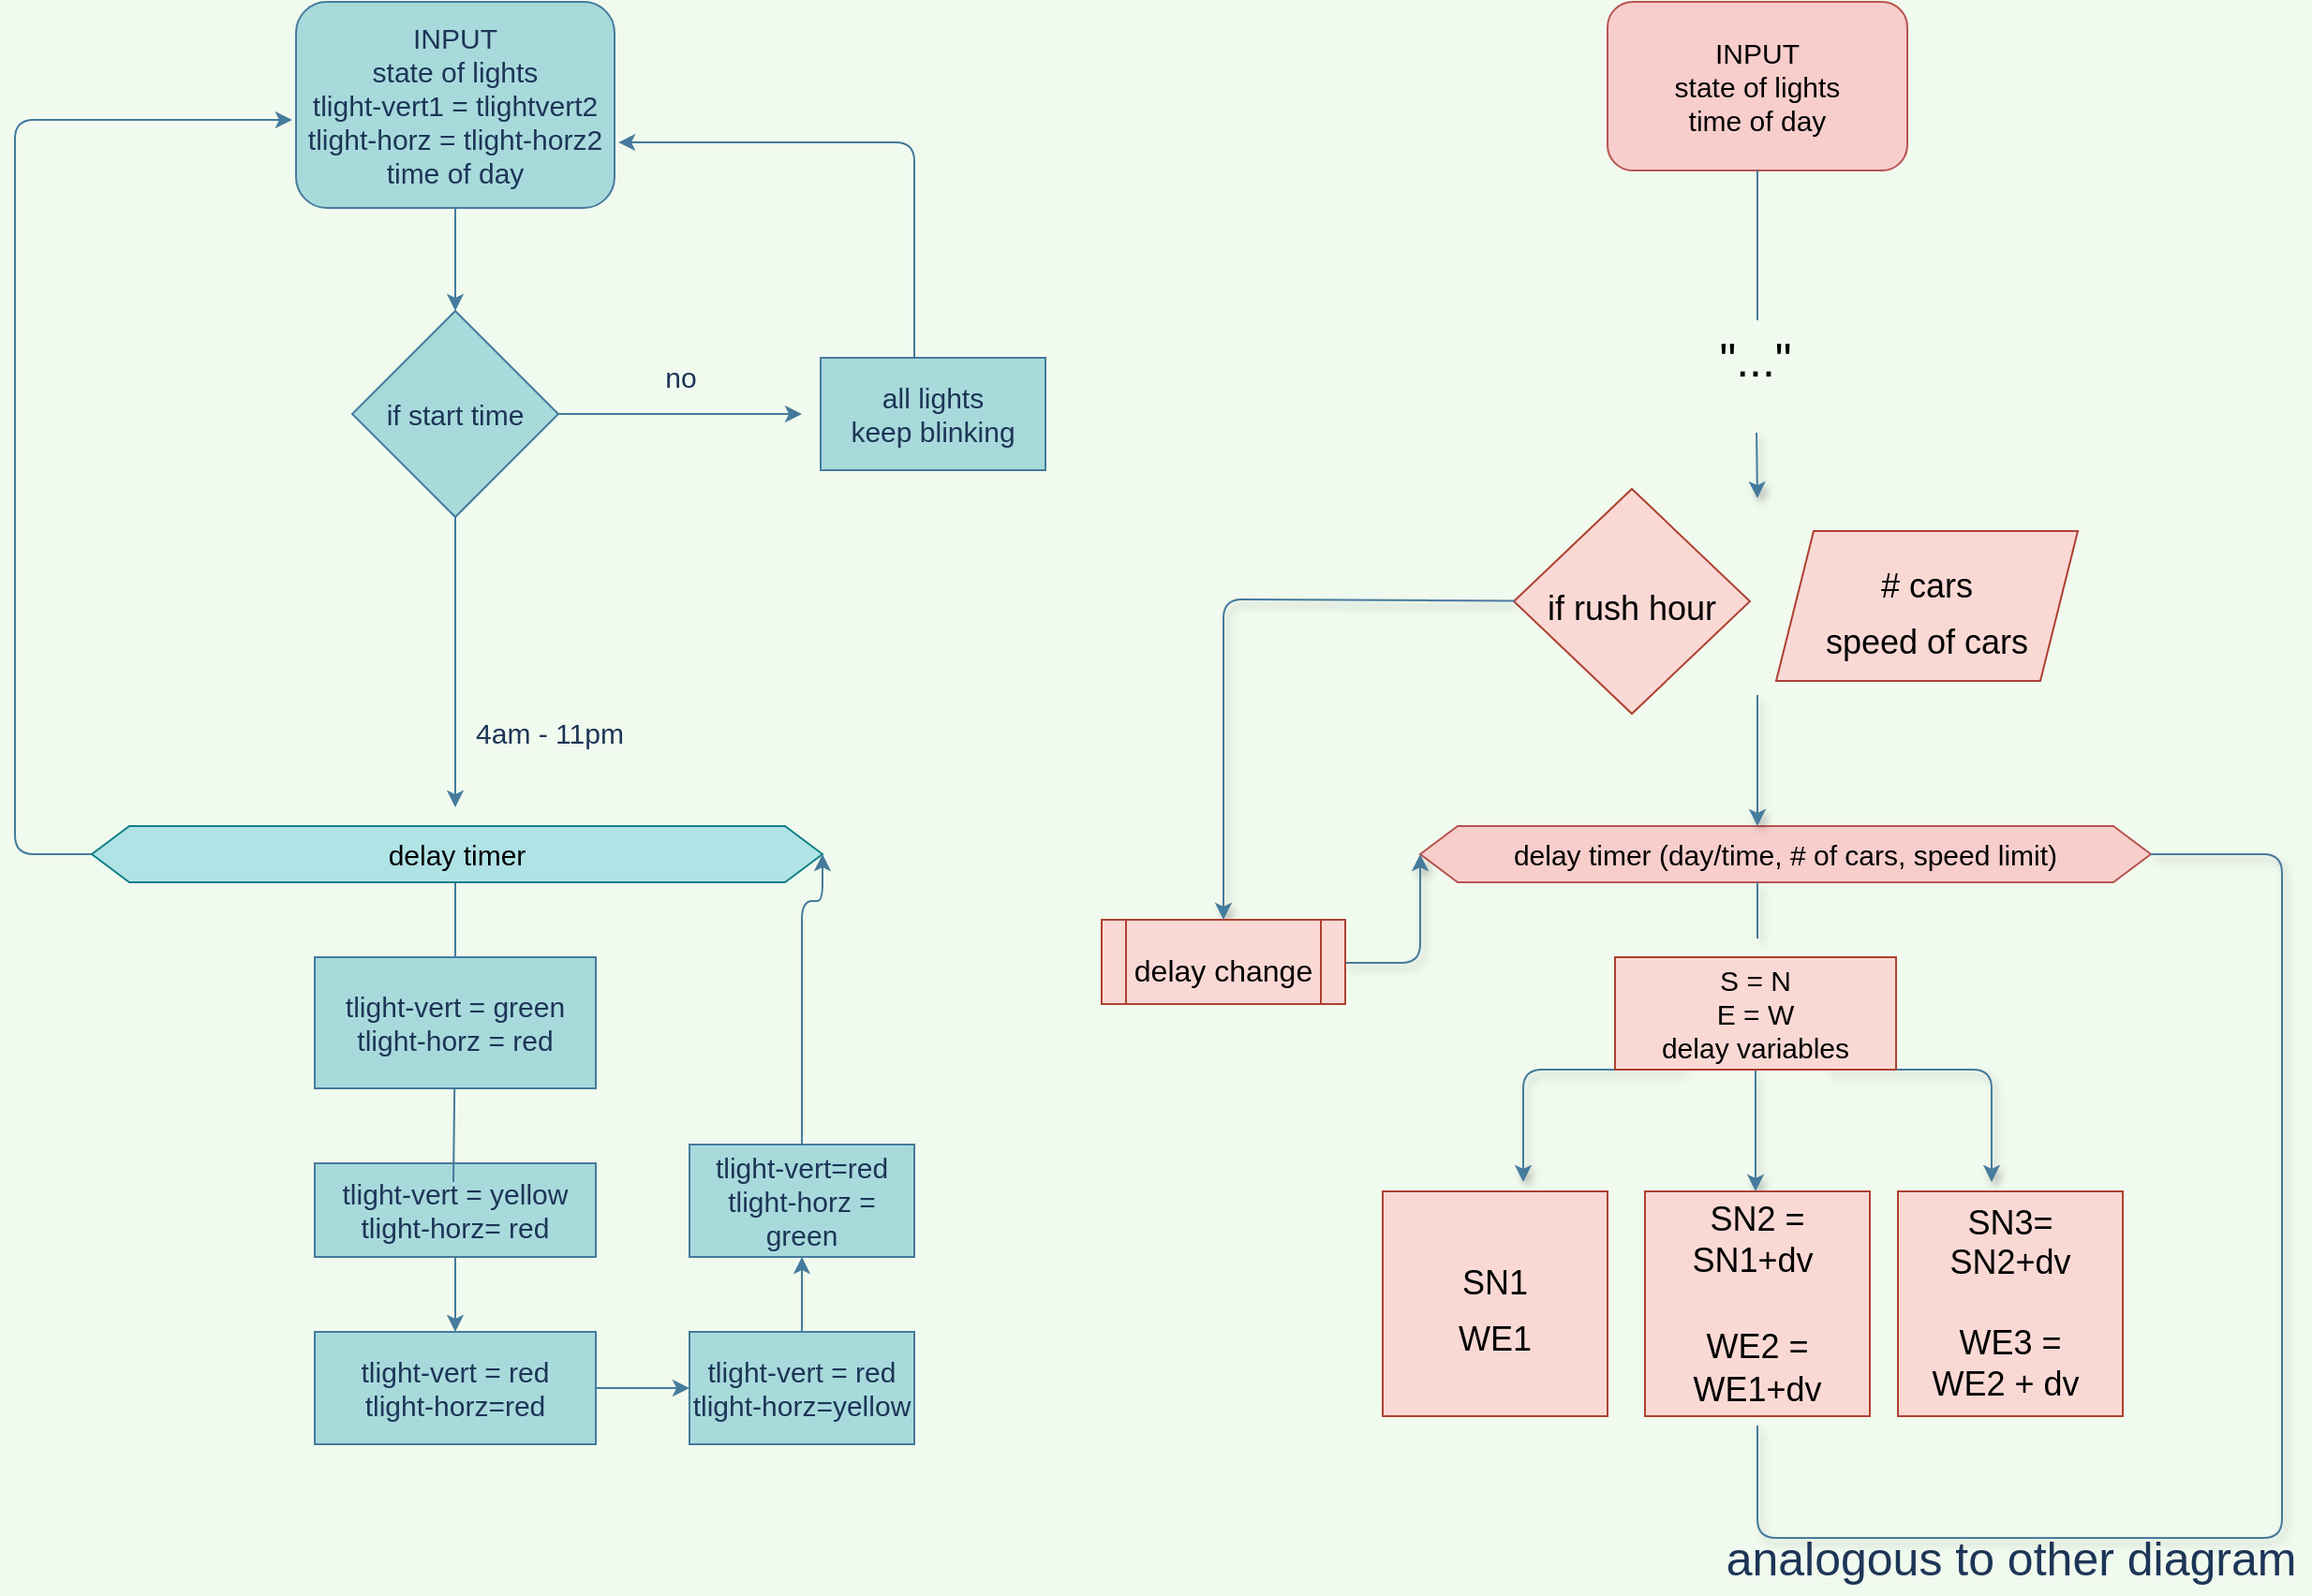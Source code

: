 <mxfile>
    <diagram id="U49BUaQYW4t6mb_fWhLn" name="Page-1">
        <mxGraphModel dx="1512" dy="1003" grid="1" gridSize="10" guides="1" tooltips="1" connect="1" arrows="1" fold="1" page="1" pageScale="1" pageWidth="2339" pageHeight="3300" background="#F1FAEE" math="0" shadow="0">
            <root>
                <mxCell id="0"/>
                <mxCell id="1" parent="0"/>
                <mxCell id="4" style="edgeStyle=orthogonalEdgeStyle;curved=0;rounded=1;sketch=0;orthogonalLoop=1;jettySize=auto;html=1;fontSize=15;fontColor=#1D3557;strokeColor=#457B9D;fillColor=#A8DADC;entryX=0.5;entryY=0;entryDx=0;entryDy=0;" parent="1" source="3" target="6" edge="1">
                    <mxGeometry relative="1" as="geometry">
                        <mxPoint x="725" y="290" as="targetPoint"/>
                    </mxGeometry>
                </mxCell>
                <mxCell id="3" value="INPUT&lt;br&gt;state of lights&lt;br&gt;tlight-vert1 = tlightvert2&lt;br&gt;tlight-horz = tlight-horz2&lt;br&gt;time of day" style="rounded=1;whiteSpace=wrap;html=1;sketch=0;fontColor=#1D3557;strokeColor=#457B9D;fillColor=#A8DADC;fontSize=15;" parent="1" vertex="1">
                    <mxGeometry x="640" y="60" width="170" height="110" as="geometry"/>
                </mxCell>
                <mxCell id="8" style="edgeStyle=orthogonalEdgeStyle;curved=0;rounded=1;sketch=0;orthogonalLoop=1;jettySize=auto;html=1;fontSize=15;fontColor=#1D3557;strokeColor=#457B9D;fillColor=#A8DADC;" parent="1" source="6" edge="1">
                    <mxGeometry relative="1" as="geometry">
                        <mxPoint x="910" y="280" as="targetPoint"/>
                    </mxGeometry>
                </mxCell>
                <mxCell id="11" style="edgeStyle=orthogonalEdgeStyle;curved=0;rounded=1;sketch=0;orthogonalLoop=1;jettySize=auto;html=1;fontSize=15;fontColor=#1D3557;strokeColor=#457B9D;fillColor=#A8DADC;" parent="1" source="6" edge="1">
                    <mxGeometry relative="1" as="geometry">
                        <mxPoint x="725" y="490" as="targetPoint"/>
                    </mxGeometry>
                </mxCell>
                <mxCell id="6" value="if start time" style="rhombus;whiteSpace=wrap;html=1;rounded=0;sketch=0;fontSize=15;fontColor=#1D3557;strokeColor=#457B9D;fillColor=#A8DADC;" parent="1" vertex="1">
                    <mxGeometry x="670" y="225" width="110" height="110" as="geometry"/>
                </mxCell>
                <mxCell id="13" style="edgeStyle=orthogonalEdgeStyle;curved=0;rounded=1;sketch=0;orthogonalLoop=1;jettySize=auto;html=1;fontSize=15;fontColor=#1D3557;strokeColor=#457B9D;fillColor=#A8DADC;" parent="1" source="7" edge="1">
                    <mxGeometry relative="1" as="geometry">
                        <mxPoint x="725" y="620" as="targetPoint"/>
                        <Array as="points">
                            <mxPoint x="725" y="520"/>
                            <mxPoint x="725" y="520"/>
                        </Array>
                    </mxGeometry>
                </mxCell>
                <mxCell id="7" value="tlight-vert = green&lt;br&gt;tlight-horz = red" style="whiteSpace=wrap;html=1;rounded=0;sketch=0;fontSize=15;fontColor=#1D3557;strokeColor=#457B9D;fillColor=#A8DADC;" parent="1" vertex="1">
                    <mxGeometry x="650" y="570" width="150" height="70" as="geometry"/>
                </mxCell>
                <mxCell id="35" style="edgeStyle=orthogonalEdgeStyle;curved=0;rounded=1;sketch=0;orthogonalLoop=1;jettySize=auto;html=1;entryX=1.012;entryY=0.682;entryDx=0;entryDy=0;entryPerimeter=0;fontSize=15;fontColor=#1D3557;strokeColor=#457B9D;fillColor=#A8DADC;" parent="1" source="9" target="3" edge="1">
                    <mxGeometry relative="1" as="geometry">
                        <Array as="points">
                            <mxPoint x="970" y="135"/>
                        </Array>
                    </mxGeometry>
                </mxCell>
                <mxCell id="9" value="all lights&lt;br&gt;keep blinking" style="whiteSpace=wrap;html=1;rounded=0;sketch=0;fontSize=15;fontColor=#1D3557;strokeColor=#457B9D;fillColor=#A8DADC;" parent="1" vertex="1">
                    <mxGeometry x="920" y="250" width="120" height="60" as="geometry"/>
                </mxCell>
                <mxCell id="10" value="no&lt;br&gt;" style="text;html=1;align=center;verticalAlign=middle;resizable=0;points=[];autosize=1;strokeColor=none;fontSize=15;fontColor=#1D3557;" parent="1" vertex="1">
                    <mxGeometry x="830" y="250" width="30" height="20" as="geometry"/>
                </mxCell>
                <mxCell id="12" value="4am - 11pm" style="text;html=1;align=center;verticalAlign=middle;resizable=0;points=[];autosize=1;strokeColor=none;fontSize=15;fontColor=#1D3557;" parent="1" vertex="1">
                    <mxGeometry x="730" y="440" width="90" height="20" as="geometry"/>
                </mxCell>
                <mxCell id="34" style="edgeStyle=orthogonalEdgeStyle;curved=0;rounded=1;sketch=0;orthogonalLoop=1;jettySize=auto;html=1;fontSize=15;fontColor=#1D3557;strokeColor=#457B9D;fillColor=#A8DADC;entryX=-0.012;entryY=0.573;entryDx=0;entryDy=0;entryPerimeter=0;" parent="1" source="14" target="3" edge="1">
                    <mxGeometry relative="1" as="geometry">
                        <mxPoint x="620" y="120" as="targetPoint"/>
                        <Array as="points">
                            <mxPoint x="490" y="515"/>
                            <mxPoint x="490" y="123"/>
                        </Array>
                    </mxGeometry>
                </mxCell>
                <mxCell id="14" value="delay timer" style="shape=hexagon;perimeter=hexagonPerimeter2;whiteSpace=wrap;html=1;fixedSize=1;rounded=0;sketch=0;fontSize=15;strokeColor=#0e8088;fillColor=#b0e3e6;" parent="1" vertex="1">
                    <mxGeometry x="531" y="500" width="390" height="30" as="geometry"/>
                </mxCell>
                <mxCell id="26" style="edgeStyle=orthogonalEdgeStyle;curved=0;rounded=1;sketch=0;orthogonalLoop=1;jettySize=auto;html=1;fontSize=15;fontColor=#1D3557;strokeColor=#457B9D;fillColor=#A8DADC;" parent="1" source="16" target="23" edge="1">
                    <mxGeometry relative="1" as="geometry">
                        <Array as="points">
                            <mxPoint x="725" y="790"/>
                            <mxPoint x="725" y="790"/>
                        </Array>
                    </mxGeometry>
                </mxCell>
                <mxCell id="16" value="tlight-vert = yellow&lt;br&gt;tlight-horz= red" style="whiteSpace=wrap;html=1;rounded=0;sketch=0;fontSize=15;fontColor=#1D3557;strokeColor=#457B9D;fillColor=#A8DADC;" parent="1" vertex="1">
                    <mxGeometry x="650" y="680" width="150" height="50" as="geometry"/>
                </mxCell>
                <mxCell id="21" value="" style="endArrow=none;html=1;fontSize=15;fontColor=#1D3557;strokeColor=#457B9D;fillColor=#A8DADC;" parent="1" target="7" edge="1">
                    <mxGeometry width="50" height="50" relative="1" as="geometry">
                        <mxPoint x="724" y="690" as="sourcePoint"/>
                        <mxPoint x="770" y="640" as="targetPoint"/>
                    </mxGeometry>
                </mxCell>
                <mxCell id="27" style="edgeStyle=orthogonalEdgeStyle;curved=0;rounded=1;sketch=0;orthogonalLoop=1;jettySize=auto;html=1;fontSize=15;fontColor=#1D3557;strokeColor=#457B9D;fillColor=#A8DADC;" parent="1" source="23" target="24" edge="1">
                    <mxGeometry relative="1" as="geometry"/>
                </mxCell>
                <mxCell id="23" value="tlight-vert = red&lt;br&gt;tlight-horz=red" style="whiteSpace=wrap;html=1;rounded=0;sketch=0;fontSize=15;fontColor=#1D3557;strokeColor=#457B9D;fillColor=#A8DADC;" parent="1" vertex="1">
                    <mxGeometry x="650" y="770" width="150" height="60" as="geometry"/>
                </mxCell>
                <mxCell id="29" style="edgeStyle=orthogonalEdgeStyle;curved=0;rounded=1;sketch=0;orthogonalLoop=1;jettySize=auto;html=1;fontSize=15;fontColor=#1D3557;strokeColor=#457B9D;fillColor=#A8DADC;" parent="1" source="24" target="25" edge="1">
                    <mxGeometry relative="1" as="geometry"/>
                </mxCell>
                <mxCell id="24" value="tlight-vert = red&lt;br&gt;tlight-horz=yellow" style="whiteSpace=wrap;html=1;rounded=0;sketch=0;fontSize=15;fontColor=#1D3557;strokeColor=#457B9D;fillColor=#A8DADC;" parent="1" vertex="1">
                    <mxGeometry x="850" y="770" width="120" height="60" as="geometry"/>
                </mxCell>
                <mxCell id="30" style="edgeStyle=orthogonalEdgeStyle;curved=0;rounded=1;sketch=0;orthogonalLoop=1;jettySize=auto;html=1;fontSize=15;fontColor=#1D3557;strokeColor=#457B9D;fillColor=#A8DADC;entryX=1;entryY=0.5;entryDx=0;entryDy=0;" parent="1" source="25" target="14" edge="1">
                    <mxGeometry relative="1" as="geometry">
                        <mxPoint x="910" y="640" as="targetPoint"/>
                        <Array as="points">
                            <mxPoint x="910" y="540"/>
                            <mxPoint x="921" y="540"/>
                        </Array>
                    </mxGeometry>
                </mxCell>
                <mxCell id="25" value="tlight-vert=red&lt;br&gt;tlight-horz = green&lt;br&gt;" style="whiteSpace=wrap;html=1;rounded=0;sketch=0;fontSize=15;fontColor=#1D3557;strokeColor=#457B9D;fillColor=#A8DADC;" parent="1" vertex="1">
                    <mxGeometry x="850" y="670" width="120" height="60" as="geometry"/>
                </mxCell>
                <mxCell id="36" value="INPUT&lt;br&gt;state of lights&lt;br&gt;time of day" style="rounded=1;whiteSpace=wrap;html=1;sketch=0;fontSize=15;strokeColor=#b85450;fillColor=#f8cecc;" parent="1" vertex="1">
                    <mxGeometry x="1340" y="60" width="160" height="90" as="geometry"/>
                </mxCell>
                <mxCell id="37" value="delay timer (day/time, # of cars, speed limit)" style="shape=hexagon;perimeter=hexagonPerimeter2;whiteSpace=wrap;html=1;fixedSize=1;rounded=0;sketch=0;fontSize=15;strokeColor=#b85450;fillColor=#f8cecc;" parent="1" vertex="1">
                    <mxGeometry x="1240" y="500" width="390" height="30" as="geometry"/>
                </mxCell>
                <mxCell id="39" value="&quot;...&quot;" style="text;html=1;align=center;verticalAlign=middle;whiteSpace=wrap;rounded=0;sketch=0;fontSize=25;" vertex="1" parent="1">
                    <mxGeometry x="1309" y="210" width="220" height="80" as="geometry"/>
                </mxCell>
                <mxCell id="62" style="edgeStyle=elbowEdgeStyle;rounded=1;sketch=0;orthogonalLoop=1;jettySize=auto;html=1;exitX=0.75;exitY=1;exitDx=0;exitDy=0;shadow=1;fontSize=25;fontColor=#1D3557;strokeColor=#457B9D;fillColor=#A8DADC;" parent="1" source="42" edge="1">
                    <mxGeometry relative="1" as="geometry">
                        <mxPoint x="1545" y="690" as="targetPoint"/>
                        <Array as="points">
                            <mxPoint x="1545" y="640"/>
                            <mxPoint x="1540" y="650"/>
                        </Array>
                    </mxGeometry>
                </mxCell>
                <mxCell id="63" style="edgeStyle=elbowEdgeStyle;rounded=1;sketch=0;orthogonalLoop=1;jettySize=auto;html=1;exitX=0.25;exitY=1;exitDx=0;exitDy=0;shadow=1;fontSize=25;fontColor=#1D3557;strokeColor=#457B9D;fillColor=#A8DADC;" parent="1" source="42" edge="1">
                    <mxGeometry relative="1" as="geometry">
                        <mxPoint x="1295" y="690" as="targetPoint"/>
                        <Array as="points">
                            <mxPoint x="1295" y="640"/>
                            <mxPoint x="1300" y="670"/>
                        </Array>
                    </mxGeometry>
                </mxCell>
                <mxCell id="65" style="edgeStyle=elbowEdgeStyle;rounded=1;sketch=0;orthogonalLoop=1;jettySize=auto;html=1;exitX=0.5;exitY=1;exitDx=0;exitDy=0;shadow=1;fontSize=25;fontColor=#1D3557;strokeColor=#457B9D;fillColor=#A8DADC;" parent="1" source="42" target="50" edge="1">
                    <mxGeometry relative="1" as="geometry"/>
                </mxCell>
                <mxCell id="42" value="S = N&lt;br&gt;E = W&lt;br&gt;delay variables" style="rounded=0;whiteSpace=wrap;html=1;sketch=0;fontSize=15;strokeColor=#ae4132;fillColor=#fad9d5;" parent="1" vertex="1">
                    <mxGeometry x="1344" y="570" width="150" height="60" as="geometry"/>
                </mxCell>
                <mxCell id="46" value="" style="endArrow=none;html=1;fontSize=25;fontColor=#1D3557;strokeColor=#457B9D;fillColor=#A8DADC;" parent="1" edge="1">
                    <mxGeometry width="50" height="50" relative="1" as="geometry">
                        <mxPoint x="1420" y="230" as="sourcePoint"/>
                        <mxPoint x="1420" y="150" as="targetPoint"/>
                    </mxGeometry>
                </mxCell>
                <mxCell id="49" value="&lt;font style=&quot;font-size: 18px&quot;&gt;SN1&lt;br&gt;WE1&lt;br&gt;&lt;/font&gt;" style="whiteSpace=wrap;html=1;aspect=fixed;rounded=0;sketch=0;fontSize=25;strokeColor=#ae4132;fillColor=#fad9d5;" parent="1" vertex="1">
                    <mxGeometry x="1220" y="695" width="120" height="120" as="geometry"/>
                </mxCell>
                <mxCell id="50" value="&lt;font style=&quot;font-size: 18px&quot;&gt;SN2 = SN1+dv&amp;nbsp;&lt;br&gt;&lt;br&gt;WE2 = WE1+dv&lt;br style=&quot;font-size: 19px&quot;&gt;&lt;/font&gt;" style="whiteSpace=wrap;html=1;aspect=fixed;rounded=0;sketch=0;fontSize=19;strokeColor=#ae4132;fillColor=#fad9d5;" parent="1" vertex="1">
                    <mxGeometry x="1360" y="695" width="120" height="120" as="geometry"/>
                </mxCell>
                <mxCell id="51" value="&lt;font style=&quot;font-size: 18px&quot;&gt;SN3=&lt;br style=&quot;font-size: 18px&quot;&gt;SN2+dv&lt;br&gt;&lt;br style=&quot;font-size: 18px&quot;&gt;WE3 = &lt;br style=&quot;font-size: 18px&quot;&gt;WE2 + dv&amp;nbsp;&lt;br style=&quot;font-size: 18px&quot;&gt;&lt;/font&gt;" style="whiteSpace=wrap;html=1;aspect=fixed;rounded=0;sketch=0;fontSize=18;strokeColor=#ae4132;fillColor=#fad9d5;" parent="1" vertex="1">
                    <mxGeometry x="1495" y="695" width="120" height="120" as="geometry"/>
                </mxCell>
                <mxCell id="66" value="" style="endArrow=none;html=1;shadow=1;fontSize=25;fontColor=#1D3557;strokeColor=#457B9D;fillColor=#A8DADC;" parent="1" edge="1">
                    <mxGeometry width="50" height="50" relative="1" as="geometry">
                        <mxPoint x="1420" y="560" as="sourcePoint"/>
                        <mxPoint x="1420" y="530" as="targetPoint"/>
                    </mxGeometry>
                </mxCell>
                <mxCell id="68" value="" style="endArrow=none;html=1;shadow=1;fontSize=25;fontColor=#1D3557;strokeColor=#457B9D;fillColor=#A8DADC;exitX=1;exitY=0.5;exitDx=0;exitDy=0;" parent="1" source="37" edge="1">
                    <mxGeometry width="50" height="50" relative="1" as="geometry">
                        <mxPoint x="1700" y="520" as="sourcePoint"/>
                        <mxPoint x="1420" y="820" as="targetPoint"/>
                        <Array as="points">
                            <mxPoint x="1700" y="515"/>
                            <mxPoint x="1700" y="880"/>
                            <mxPoint x="1420" y="880"/>
                        </Array>
                    </mxGeometry>
                </mxCell>
                <mxCell id="69" style="edgeStyle=elbowEdgeStyle;rounded=1;sketch=0;orthogonalLoop=1;jettySize=auto;html=1;entryX=0.5;entryY=1;entryDx=0;entryDy=0;shadow=1;fontSize=25;fontColor=#1D3557;strokeColor=#457B9D;fillColor=#A8DADC;" parent="1" source="50" target="50" edge="1">
                    <mxGeometry relative="1" as="geometry"/>
                </mxCell>
                <mxCell id="70" value="analogous to other diagram" style="text;html=1;align=center;verticalAlign=middle;resizable=0;points=[];autosize=1;strokeColor=none;fontSize=25;fontColor=#1D3557;" parent="1" vertex="1">
                    <mxGeometry x="1395" y="870" width="320" height="40" as="geometry"/>
                </mxCell>
                <mxCell id="77" value="" style="edgeStyle=elbowEdgeStyle;rounded=1;sketch=0;orthogonalLoop=1;jettySize=auto;html=1;shadow=1;fontSize=25;fontColor=#1D3557;strokeColor=#457B9D;fillColor=#A8DADC;" edge="1" parent="1" target="37">
                    <mxGeometry relative="1" as="geometry">
                        <mxPoint x="1420" y="430" as="sourcePoint"/>
                    </mxGeometry>
                </mxCell>
                <mxCell id="73" value="" style="endArrow=classic;html=1;shadow=1;fontSize=25;fontColor=#1D3557;strokeColor=#457B9D;fillColor=#A8DADC;" edge="1" parent="1" source="39">
                    <mxGeometry width="50" height="50" relative="1" as="geometry">
                        <mxPoint x="1370" y="375" as="sourcePoint"/>
                        <mxPoint x="1420" y="325" as="targetPoint"/>
                    </mxGeometry>
                </mxCell>
                <mxCell id="79" value="&lt;font style=&quot;font-size: 18px&quot;&gt;# cars&lt;br&gt;speed of cars&lt;/font&gt;" style="shape=parallelogram;perimeter=parallelogramPerimeter;whiteSpace=wrap;html=1;fixedSize=1;rounded=0;sketch=0;fontSize=25;strokeColor=#ae4132;fillColor=#fad9d5;" vertex="1" parent="1">
                    <mxGeometry x="1430" y="342.5" width="161" height="80" as="geometry"/>
                </mxCell>
                <mxCell id="80" value="&lt;font style=&quot;font-size: 18px&quot;&gt;if rush hour&lt;/font&gt;" style="rhombus;whiteSpace=wrap;html=1;rounded=0;sketch=0;fontSize=25;strokeColor=#ae4132;fillColor=#fad9d5;" vertex="1" parent="1">
                    <mxGeometry x="1290" y="320" width="126" height="120" as="geometry"/>
                </mxCell>
                <mxCell id="81" value="" style="endArrow=classic;html=1;shadow=1;fontSize=25;fontColor=#1D3557;strokeColor=#457B9D;fillColor=#A8DADC;" edge="1" parent="1" source="80" target="83">
                    <mxGeometry width="50" height="50" relative="1" as="geometry">
                        <mxPoint x="1294" y="380" as="sourcePoint"/>
                        <mxPoint x="1215" y="395" as="targetPoint"/>
                        <Array as="points">
                            <mxPoint x="1135" y="379"/>
                        </Array>
                    </mxGeometry>
                </mxCell>
                <mxCell id="85" style="edgeStyle=elbowEdgeStyle;rounded=1;sketch=0;orthogonalLoop=1;jettySize=auto;html=1;shadow=1;fontSize=25;fontColor=#1D3557;strokeColor=#457B9D;fillColor=#A8DADC;entryX=0;entryY=0.5;entryDx=0;entryDy=0;" edge="1" parent="1" source="83" target="37">
                    <mxGeometry relative="1" as="geometry">
                        <mxPoint x="1290" y="573" as="targetPoint"/>
                        <Array as="points">
                            <mxPoint x="1240" y="573"/>
                        </Array>
                    </mxGeometry>
                </mxCell>
                <mxCell id="83" value="&lt;font style=&quot;font-size: 16px&quot;&gt;delay change&lt;/font&gt;" style="shape=process;whiteSpace=wrap;html=1;backgroundOutline=1;rounded=0;sketch=0;fontSize=25;strokeColor=#ae4132;fillColor=#fad9d5;" vertex="1" parent="1">
                    <mxGeometry x="1070" y="550" width="130" height="45" as="geometry"/>
                </mxCell>
            </root>
        </mxGraphModel>
    </diagram>
</mxfile>